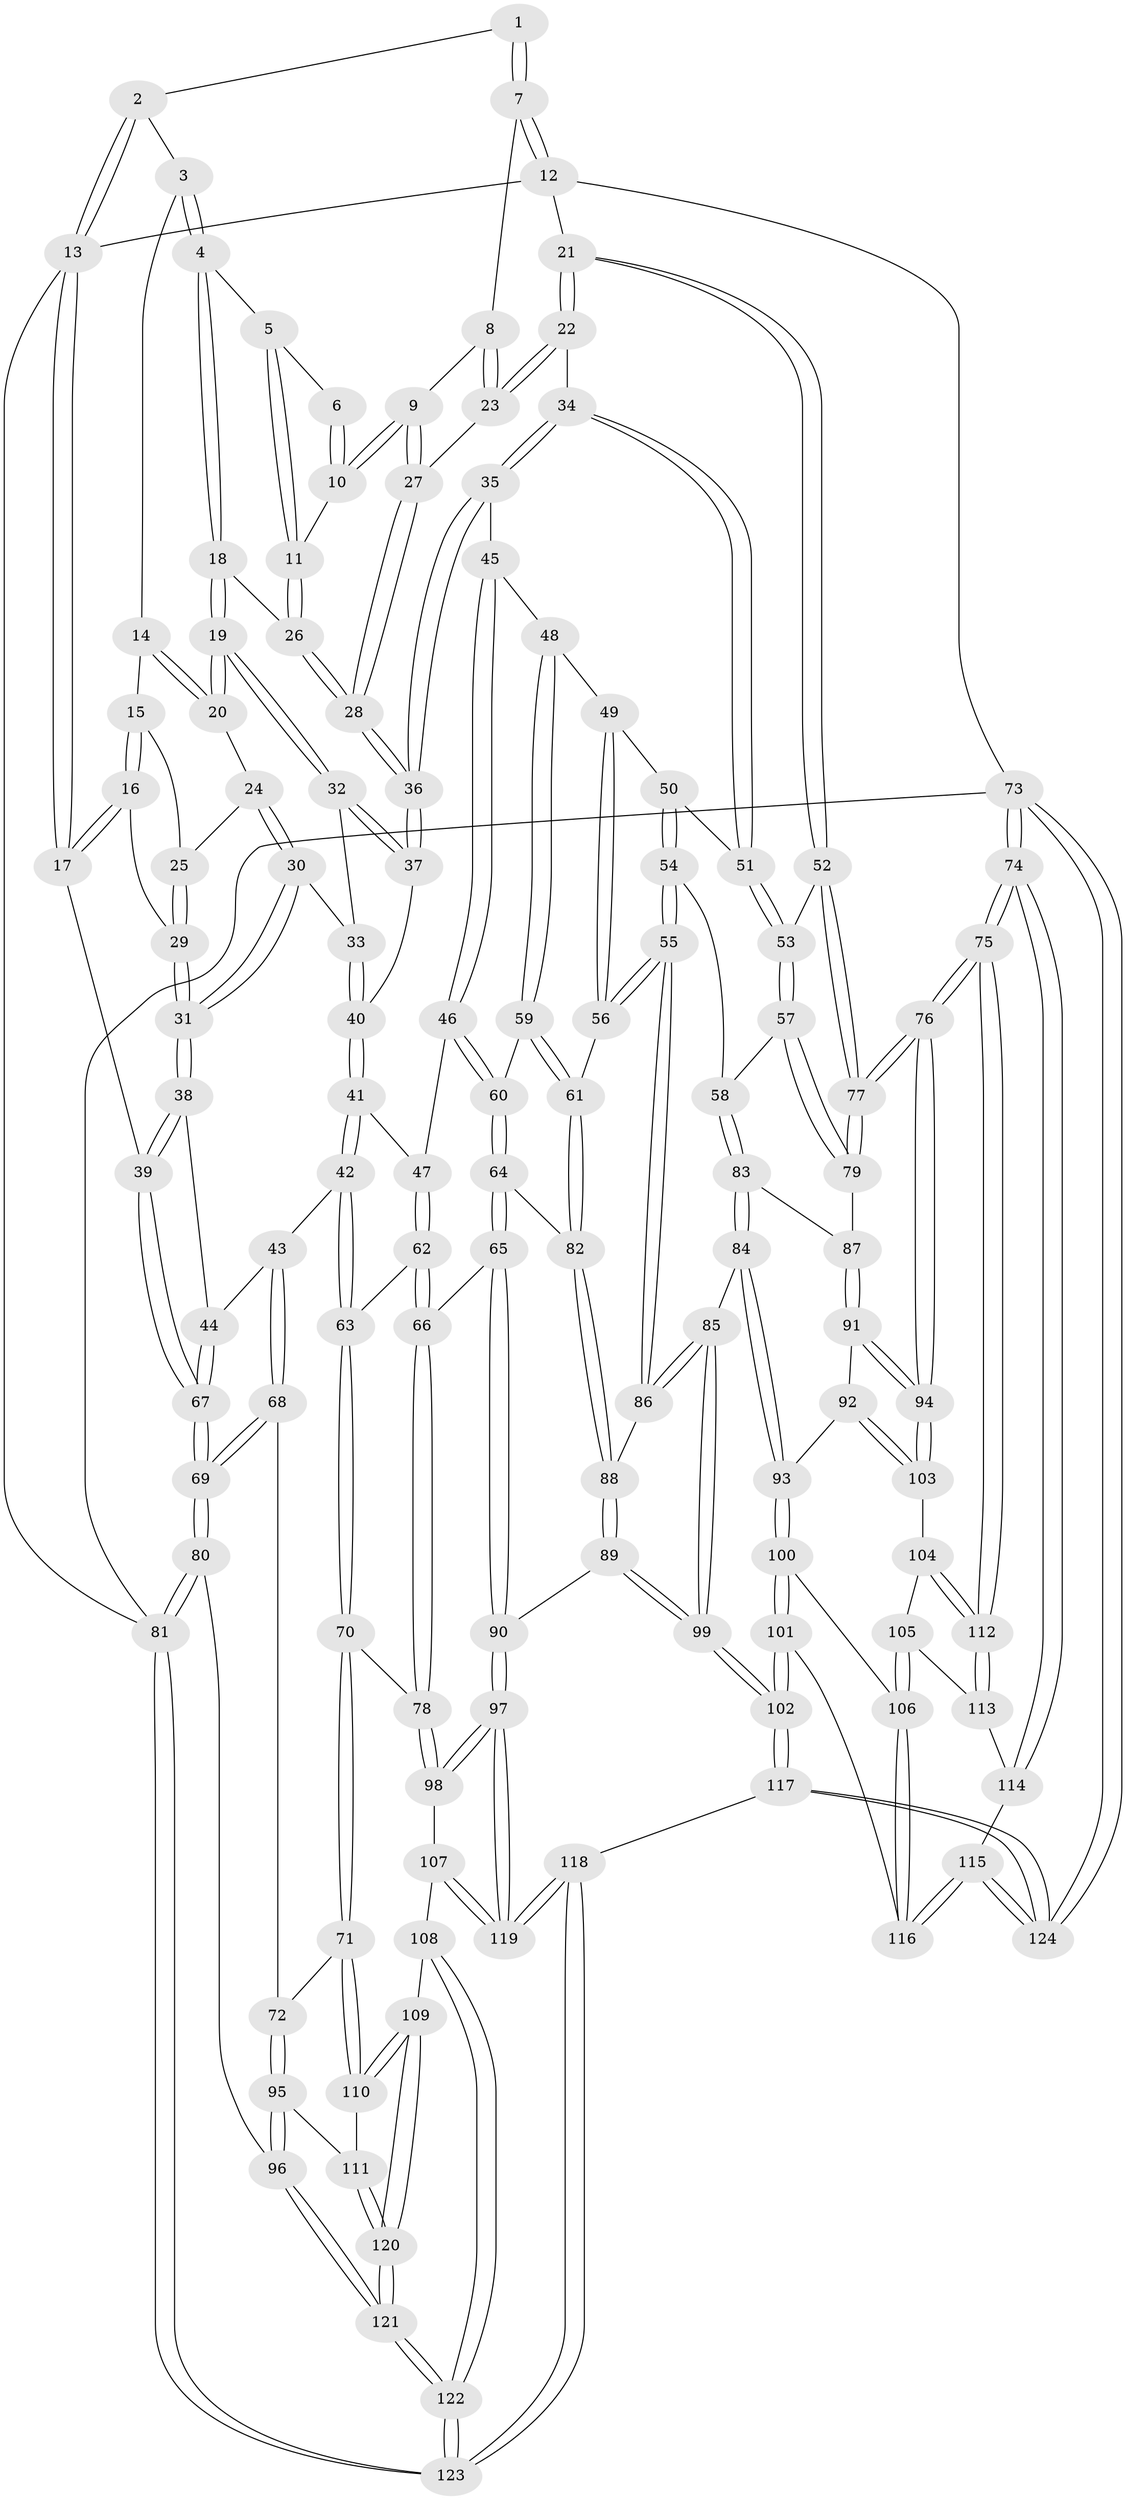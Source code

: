 // coarse degree distribution, {3: 0.1506849315068493, 5: 0.3013698630136986, 2: 0.0136986301369863, 6: 0.0958904109589041, 4: 0.4246575342465753, 7: 0.0136986301369863}
// Generated by graph-tools (version 1.1) at 2025/24/03/03/25 07:24:38]
// undirected, 124 vertices, 307 edges
graph export_dot {
graph [start="1"]
  node [color=gray90,style=filled];
  1 [pos="+0.549605086299261+0"];
  2 [pos="+0.20526257020571684+0"];
  3 [pos="+0.20723978788695263+0"];
  4 [pos="+0.33276804514110503+0.036559800729520635"];
  5 [pos="+0.46560845880210616+0.03185151117956498"];
  6 [pos="+0.5450532701731496+0"];
  7 [pos="+0.857731464101799+0"];
  8 [pos="+0.7107846292424709+0"];
  9 [pos="+0.5880030237271139+0.10043493180516552"];
  10 [pos="+0.5713913806532287+0.08498935031125814"];
  11 [pos="+0.4828239362295469+0.08902615341533361"];
  12 [pos="+1+0"];
  13 [pos="+0+0"];
  14 [pos="+0.16738430617162767+0"];
  15 [pos="+0.14422604861893748+0.009016273644336074"];
  16 [pos="+0+0.15449742092947136"];
  17 [pos="+0+0.1735162195879432"];
  18 [pos="+0.34165268659844394+0.11685407285454857"];
  19 [pos="+0.34001102192506766+0.12063031667425896"];
  20 [pos="+0.23442647264106792+0.10933292878853243"];
  21 [pos="+1+0.018200063543617532"];
  22 [pos="+0.8539951082115378+0.25006611841337373"];
  23 [pos="+0.657666479764294+0.13376624884279203"];
  24 [pos="+0.18520860402975337+0.14245722994257157"];
  25 [pos="+0.15726926147815812+0.11370180115683609"];
  26 [pos="+0.461821409175168+0.1132540166660787"];
  27 [pos="+0.5973402154493785+0.11845683499832264"];
  28 [pos="+0.5153460096080829+0.26945827898697905"];
  29 [pos="+0.057713964303316205+0.1780274388997786"];
  30 [pos="+0.21570004247933577+0.245814424036237"];
  31 [pos="+0.18016868178325646+0.28802917503077796"];
  32 [pos="+0.33765674567657317+0.13650235616743825"];
  33 [pos="+0.27637849818569726+0.22113559370901134"];
  34 [pos="+0.8519473673692514+0.25235238626867956"];
  35 [pos="+0.5111426912453797+0.3020077139240841"];
  36 [pos="+0.5102828025125489+0.301173341400968"];
  37 [pos="+0.5047204514771236+0.30064203680118745"];
  38 [pos="+0.17869885816077155+0.2955617883095378"];
  39 [pos="+0+0.2805223995463474"];
  40 [pos="+0.40379671981092863+0.322383329525535"];
  41 [pos="+0.3191846482625922+0.3999303868953182"];
  42 [pos="+0.23912648091767422+0.4251908606520758"];
  43 [pos="+0.19475229888119133+0.41137281206123577"];
  44 [pos="+0.1847583708627504+0.40311972609393953"];
  45 [pos="+0.5129898098289603+0.3111160704639682"];
  46 [pos="+0.4298555388766437+0.4793610937750449"];
  47 [pos="+0.4230198711526585+0.4789989766491204"];
  48 [pos="+0.5793865012105495+0.4311770810277955"];
  49 [pos="+0.6394316863723474+0.439465369656062"];
  50 [pos="+0.8150230034481929+0.3523798421992141"];
  51 [pos="+0.8204255891509636+0.3403918915287444"];
  52 [pos="+1+0.0529439258742854"];
  53 [pos="+0.9365790327703408+0.5004348901397617"];
  54 [pos="+0.8043594649775805+0.4982895767949665"];
  55 [pos="+0.7550224884524359+0.5497120430300896"];
  56 [pos="+0.6900072399095512+0.5347604695942353"];
  57 [pos="+0.9318550327131659+0.5408723355364448"];
  58 [pos="+0.8889371941608327+0.5547554355485991"];
  59 [pos="+0.5568849329092412+0.495676317664412"];
  60 [pos="+0.47961689094333704+0.5355011473014777"];
  61 [pos="+0.6126255070211503+0.5711608524227771"];
  62 [pos="+0.3668694366891883+0.5205759260387041"];
  63 [pos="+0.27194847635411895+0.4806786888330608"];
  64 [pos="+0.4729830462748478+0.5633120605015262"];
  65 [pos="+0.4401994221563367+0.6263415613137866"];
  66 [pos="+0.3796657748646589+0.6307372863081481"];
  67 [pos="+0+0.5041607503665453"];
  68 [pos="+0.1657880777911672+0.5903679673102274"];
  69 [pos="+0+0.6017162046494814"];
  70 [pos="+0.2981595772678551+0.6609642893708928"];
  71 [pos="+0.28371430624380317+0.6656850009142424"];
  72 [pos="+0.2025829524402881+0.6396627459018845"];
  73 [pos="+1+1"];
  74 [pos="+1+0.9455245203430191"];
  75 [pos="+1+0.8618798784672091"];
  76 [pos="+1+0.784626650909066"];
  77 [pos="+1+0.5561776060556928"];
  78 [pos="+0.31017082353125086+0.6626397606811365"];
  79 [pos="+1+0.5695399648268492"];
  80 [pos="+0+0.6672260904851911"];
  81 [pos="+0+1"];
  82 [pos="+0.6046185106332111+0.6114229535741479"];
  83 [pos="+0.8910984585530795+0.6286581435489254"];
  84 [pos="+0.8546212408516499+0.6742092812433151"];
  85 [pos="+0.7840661765944132+0.6791988461022915"];
  86 [pos="+0.7528531601470448+0.6346792475091848"];
  87 [pos="+0.9479761487108809+0.6388861427066898"];
  88 [pos="+0.6080541366736969+0.6621951470545137"];
  89 [pos="+0.5757702446073548+0.7159390425195891"];
  90 [pos="+0.540427765370204+0.7297910321304327"];
  91 [pos="+0.9650338982209634+0.7077027209117237"];
  92 [pos="+0.9144548091291942+0.7272665246703108"];
  93 [pos="+0.8954228476967762+0.7221948694679411"];
  94 [pos="+1+0.7731333949551478"];
  95 [pos="+0.06931405577253727+0.7416802685869789"];
  96 [pos="+0+0.7402719558458059"];
  97 [pos="+0.4818739921834796+0.8447708015135098"];
  98 [pos="+0.3356367963636887+0.7089482063845111"];
  99 [pos="+0.7408686671684847+0.8105680313574463"];
  100 [pos="+0.8598737759329186+0.7951333929795174"];
  101 [pos="+0.7743733456099178+0.8308016134445421"];
  102 [pos="+0.7475023956819221+0.8305608141033396"];
  103 [pos="+0.927377268548017+0.7553126516555438"];
  104 [pos="+0.9357855450157777+0.7820964544843556"];
  105 [pos="+0.9137674506135379+0.811624017835423"];
  106 [pos="+0.908158668240517+0.8138493689394222"];
  107 [pos="+0.323055571452355+0.829686923876552"];
  108 [pos="+0.27285502302535747+0.8339226463651453"];
  109 [pos="+0.26043239248393557+0.8191064223294833"];
  110 [pos="+0.22855084352592228+0.7741841016013009"];
  111 [pos="+0.16631086300233533+0.7913184594659451"];
  112 [pos="+1+0.8277203558885178"];
  113 [pos="+0.9347935850453576+0.824502680761585"];
  114 [pos="+0.950919874336962+0.8950651934355874"];
  115 [pos="+0.9031904545844168+0.8974127052411153"];
  116 [pos="+0.8996341412509847+0.8931143264819255"];
  117 [pos="+0.6229171754759255+1"];
  118 [pos="+0.5142072172293441+1"];
  119 [pos="+0.4742465318957926+0.9011757304328327"];
  120 [pos="+0.1621496785489532+0.887011034514535"];
  121 [pos="+0.14696604689393614+1"];
  122 [pos="+0.1820526947347483+1"];
  123 [pos="+0.18886411253081883+1"];
  124 [pos="+0.765589101525883+1"];
  1 -- 2;
  1 -- 7;
  1 -- 7;
  2 -- 3;
  2 -- 13;
  2 -- 13;
  3 -- 4;
  3 -- 4;
  3 -- 14;
  4 -- 5;
  4 -- 18;
  4 -- 18;
  5 -- 6;
  5 -- 11;
  5 -- 11;
  6 -- 10;
  6 -- 10;
  7 -- 8;
  7 -- 12;
  7 -- 12;
  8 -- 9;
  8 -- 23;
  8 -- 23;
  9 -- 10;
  9 -- 10;
  9 -- 27;
  9 -- 27;
  10 -- 11;
  11 -- 26;
  11 -- 26;
  12 -- 13;
  12 -- 21;
  12 -- 73;
  13 -- 17;
  13 -- 17;
  13 -- 81;
  14 -- 15;
  14 -- 20;
  14 -- 20;
  15 -- 16;
  15 -- 16;
  15 -- 25;
  16 -- 17;
  16 -- 17;
  16 -- 29;
  17 -- 39;
  18 -- 19;
  18 -- 19;
  18 -- 26;
  19 -- 20;
  19 -- 20;
  19 -- 32;
  19 -- 32;
  20 -- 24;
  21 -- 22;
  21 -- 22;
  21 -- 52;
  21 -- 52;
  22 -- 23;
  22 -- 23;
  22 -- 34;
  23 -- 27;
  24 -- 25;
  24 -- 30;
  24 -- 30;
  25 -- 29;
  25 -- 29;
  26 -- 28;
  26 -- 28;
  27 -- 28;
  27 -- 28;
  28 -- 36;
  28 -- 36;
  29 -- 31;
  29 -- 31;
  30 -- 31;
  30 -- 31;
  30 -- 33;
  31 -- 38;
  31 -- 38;
  32 -- 33;
  32 -- 37;
  32 -- 37;
  33 -- 40;
  33 -- 40;
  34 -- 35;
  34 -- 35;
  34 -- 51;
  34 -- 51;
  35 -- 36;
  35 -- 36;
  35 -- 45;
  36 -- 37;
  36 -- 37;
  37 -- 40;
  38 -- 39;
  38 -- 39;
  38 -- 44;
  39 -- 67;
  39 -- 67;
  40 -- 41;
  40 -- 41;
  41 -- 42;
  41 -- 42;
  41 -- 47;
  42 -- 43;
  42 -- 63;
  42 -- 63;
  43 -- 44;
  43 -- 68;
  43 -- 68;
  44 -- 67;
  44 -- 67;
  45 -- 46;
  45 -- 46;
  45 -- 48;
  46 -- 47;
  46 -- 60;
  46 -- 60;
  47 -- 62;
  47 -- 62;
  48 -- 49;
  48 -- 59;
  48 -- 59;
  49 -- 50;
  49 -- 56;
  49 -- 56;
  50 -- 51;
  50 -- 54;
  50 -- 54;
  51 -- 53;
  51 -- 53;
  52 -- 53;
  52 -- 77;
  52 -- 77;
  53 -- 57;
  53 -- 57;
  54 -- 55;
  54 -- 55;
  54 -- 58;
  55 -- 56;
  55 -- 56;
  55 -- 86;
  55 -- 86;
  56 -- 61;
  57 -- 58;
  57 -- 79;
  57 -- 79;
  58 -- 83;
  58 -- 83;
  59 -- 60;
  59 -- 61;
  59 -- 61;
  60 -- 64;
  60 -- 64;
  61 -- 82;
  61 -- 82;
  62 -- 63;
  62 -- 66;
  62 -- 66;
  63 -- 70;
  63 -- 70;
  64 -- 65;
  64 -- 65;
  64 -- 82;
  65 -- 66;
  65 -- 90;
  65 -- 90;
  66 -- 78;
  66 -- 78;
  67 -- 69;
  67 -- 69;
  68 -- 69;
  68 -- 69;
  68 -- 72;
  69 -- 80;
  69 -- 80;
  70 -- 71;
  70 -- 71;
  70 -- 78;
  71 -- 72;
  71 -- 110;
  71 -- 110;
  72 -- 95;
  72 -- 95;
  73 -- 74;
  73 -- 74;
  73 -- 124;
  73 -- 124;
  73 -- 81;
  74 -- 75;
  74 -- 75;
  74 -- 114;
  74 -- 114;
  75 -- 76;
  75 -- 76;
  75 -- 112;
  75 -- 112;
  76 -- 77;
  76 -- 77;
  76 -- 94;
  76 -- 94;
  77 -- 79;
  77 -- 79;
  78 -- 98;
  78 -- 98;
  79 -- 87;
  80 -- 81;
  80 -- 81;
  80 -- 96;
  81 -- 123;
  81 -- 123;
  82 -- 88;
  82 -- 88;
  83 -- 84;
  83 -- 84;
  83 -- 87;
  84 -- 85;
  84 -- 93;
  84 -- 93;
  85 -- 86;
  85 -- 86;
  85 -- 99;
  85 -- 99;
  86 -- 88;
  87 -- 91;
  87 -- 91;
  88 -- 89;
  88 -- 89;
  89 -- 90;
  89 -- 99;
  89 -- 99;
  90 -- 97;
  90 -- 97;
  91 -- 92;
  91 -- 94;
  91 -- 94;
  92 -- 93;
  92 -- 103;
  92 -- 103;
  93 -- 100;
  93 -- 100;
  94 -- 103;
  94 -- 103;
  95 -- 96;
  95 -- 96;
  95 -- 111;
  96 -- 121;
  96 -- 121;
  97 -- 98;
  97 -- 98;
  97 -- 119;
  97 -- 119;
  98 -- 107;
  99 -- 102;
  99 -- 102;
  100 -- 101;
  100 -- 101;
  100 -- 106;
  101 -- 102;
  101 -- 102;
  101 -- 116;
  102 -- 117;
  102 -- 117;
  103 -- 104;
  104 -- 105;
  104 -- 112;
  104 -- 112;
  105 -- 106;
  105 -- 106;
  105 -- 113;
  106 -- 116;
  106 -- 116;
  107 -- 108;
  107 -- 119;
  107 -- 119;
  108 -- 109;
  108 -- 122;
  108 -- 122;
  109 -- 110;
  109 -- 110;
  109 -- 120;
  109 -- 120;
  110 -- 111;
  111 -- 120;
  111 -- 120;
  112 -- 113;
  112 -- 113;
  113 -- 114;
  114 -- 115;
  115 -- 116;
  115 -- 116;
  115 -- 124;
  115 -- 124;
  117 -- 118;
  117 -- 124;
  117 -- 124;
  118 -- 119;
  118 -- 119;
  118 -- 123;
  118 -- 123;
  120 -- 121;
  120 -- 121;
  121 -- 122;
  121 -- 122;
  122 -- 123;
  122 -- 123;
}
